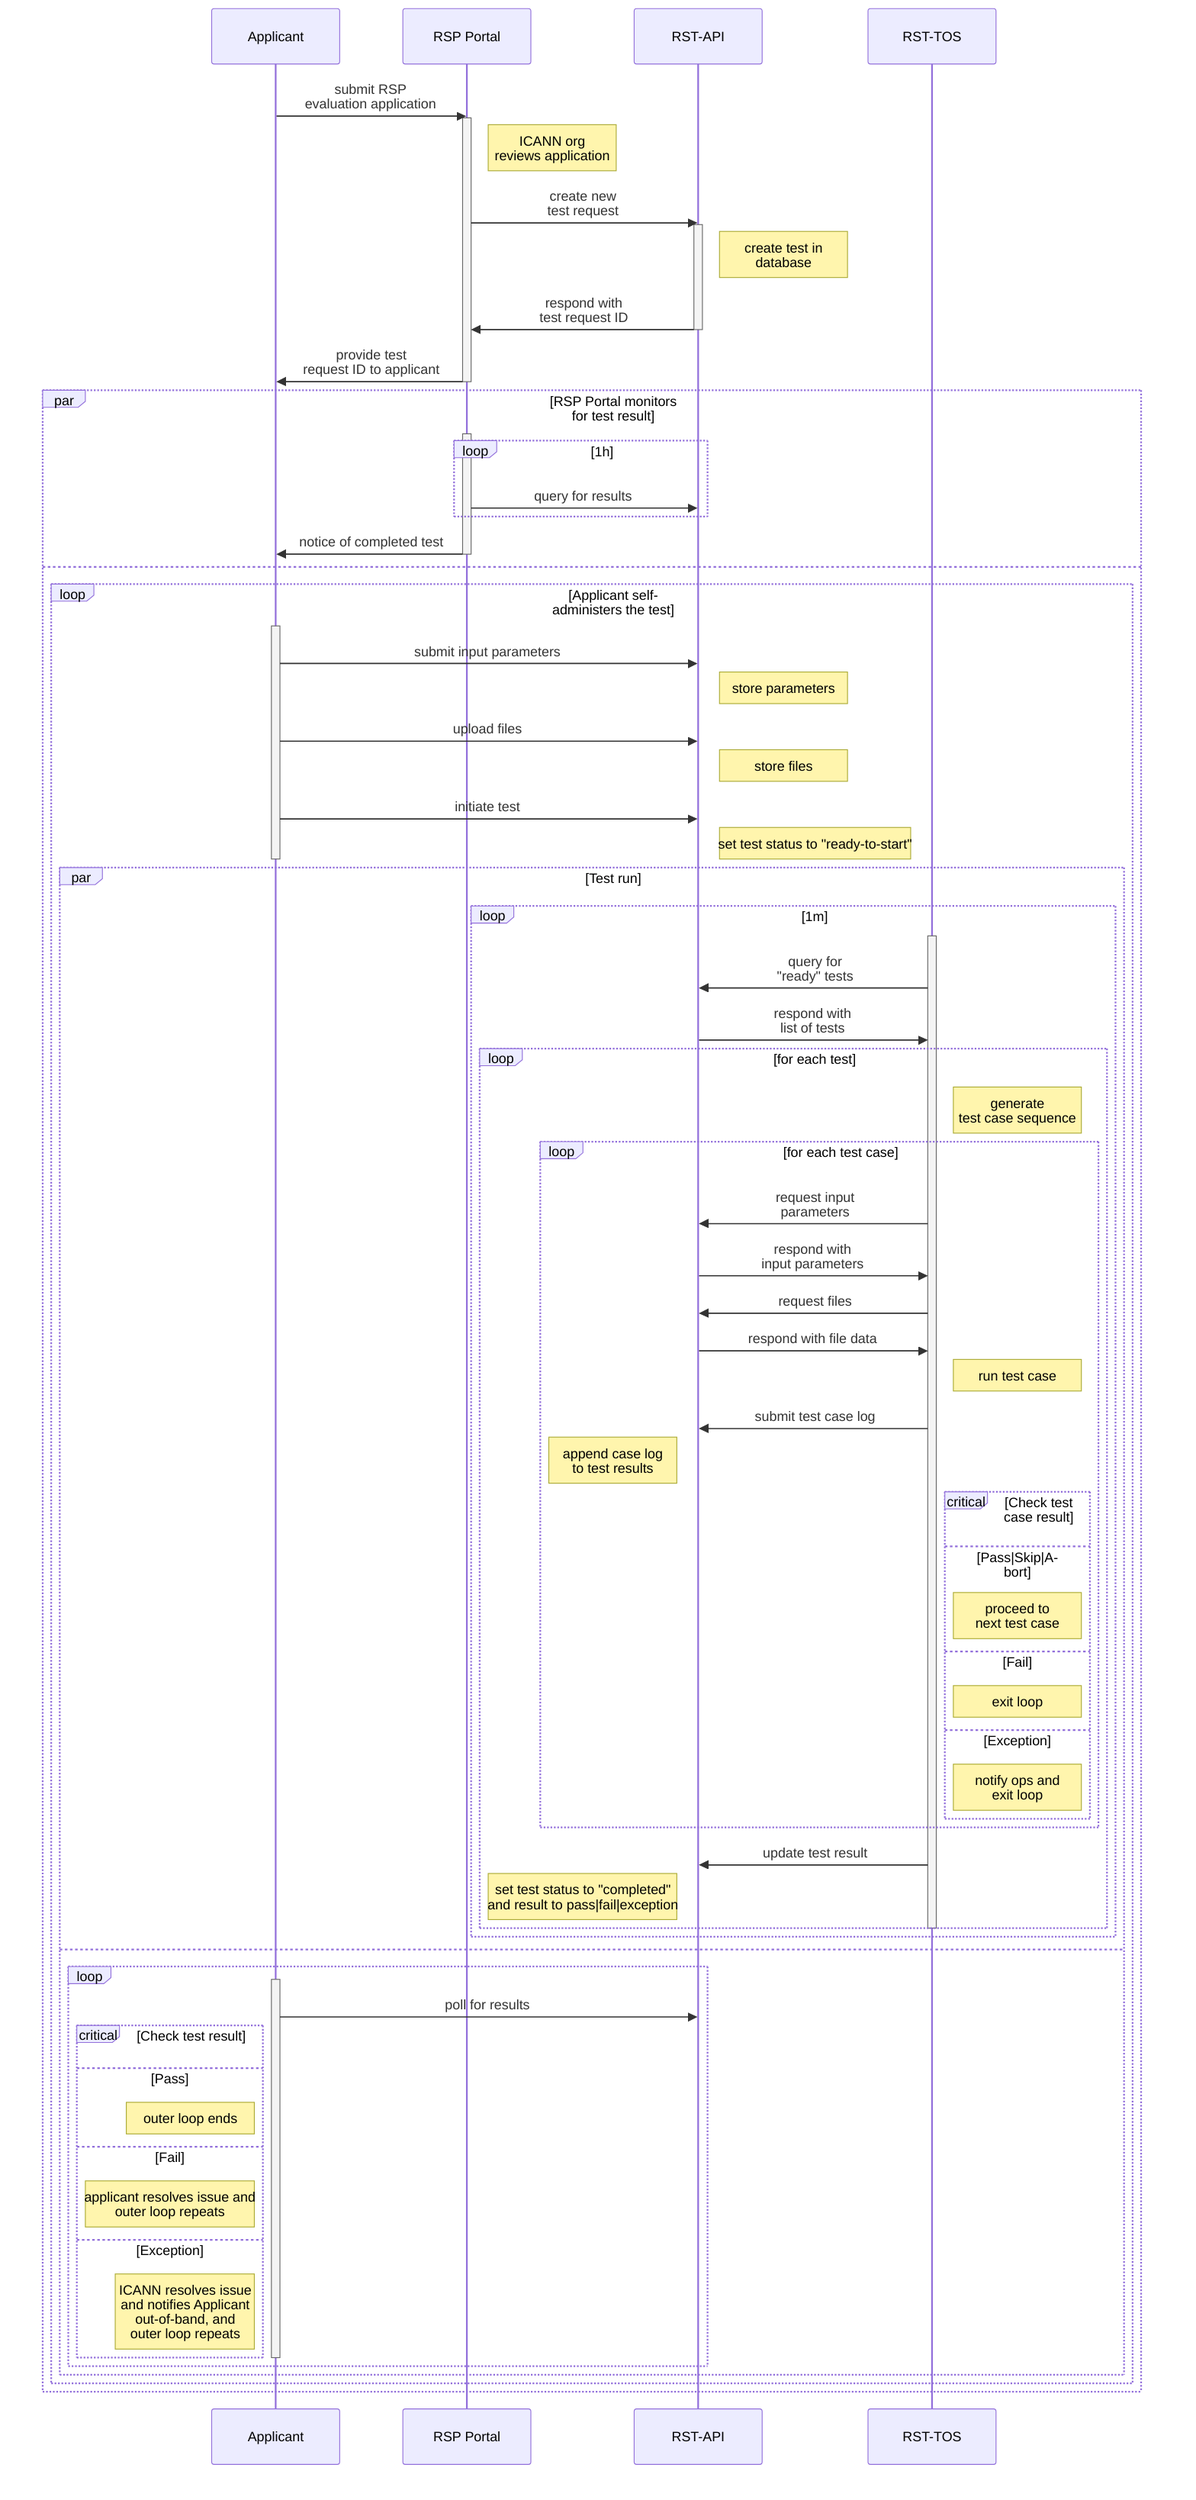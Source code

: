 sequenceDiagram
    Applicant->>RSP Portal: submit RSP<br>evaluation application

    Activate RSP Portal

    Note right of RSP Portal: ICANN org<br>reviews application

    RSP Portal->>RST-API: create new<br>test request

    Activate RST-API
    Note right of RST-API: create test in<br>database
    RST-API->>RSP Portal: respond with<br>test request ID
    Deactivate RST-API

    RSP Portal->>Applicant: provide test<br>request ID to applicant

    Deactivate RSP Portal

    par RSP Portal monitors<br>for test result
        Activate RSP Portal

        loop 1h
            RSP Portal->>RST-API: query for results
        end

        RSP Portal->>Applicant: notice of completed test

        Deactivate RSP Portal
    and
        loop Applicant self-<br>administers the test
            Activate Applicant
            Applicant->>RST-API: submit input parameters
            Note right of RST-API: store parameters
            Applicant->>RST-API: upload files
            Note right of RST-API: store files
            Applicant->>RST-API: initiate test
            Note right of RST-API: set test status to "ready-to-start"
            Deactivate Applicant
            par Test run
                loop 1m
                    Activate RST-TOS
                    RST-TOS->>RST-API: query for<br>"ready" tests
                    RST-API->>RST-TOS: respond with<br>list of tests
                    loop for each test
                        Note right of RST-TOS: generate<br>test case sequence
                        loop for each test case
                            RST-TOS->>RST-API: request input<br>parameters
                            RST-API->>RST-TOS: respond with<br>input parameters
                            RST-TOS->>RST-API: request files
                            RST-API->>RST-TOS: respond with file data
                            Note right of RST-TOS: run test case
                            RST-TOS->>RST-API: submit test case log
                            Note left of RST-API: append case log<br>to test results
                            critical Check test case result
                            option Pass|Skip|Abort
                                note right of RST-TOS: proceed to<br>next test case
                            option Fail
                                note right of RST-TOS: exit loop
                            option Exception
                                note right of RST-TOS: notify ops and <br>exit loop
                            end
                        end
                        RST-TOS->>RST-API: update test result
                        Note left of RST-API: set test status to "completed"<br>and result to pass|fail|exception
                    end
                    Deactivate RST-TOS
                end
            and
                loop
                    Activate Applicant
                    Applicant->>RST-API: poll for results
                    critical Check test result
                    option Pass
                        Note left of Applicant: outer loop ends
                    option Fail
                        note left of Applicant: applicant resolves issue and<br>outer loop repeats
                    option Exception
                        Note left of Applicant: ICANN resolves issue<br>and notifies Applicant<br>out-of-band, and<br>outer loop repeats
                    end
                    Deactivate Applicant
                end
            end
        end
    end